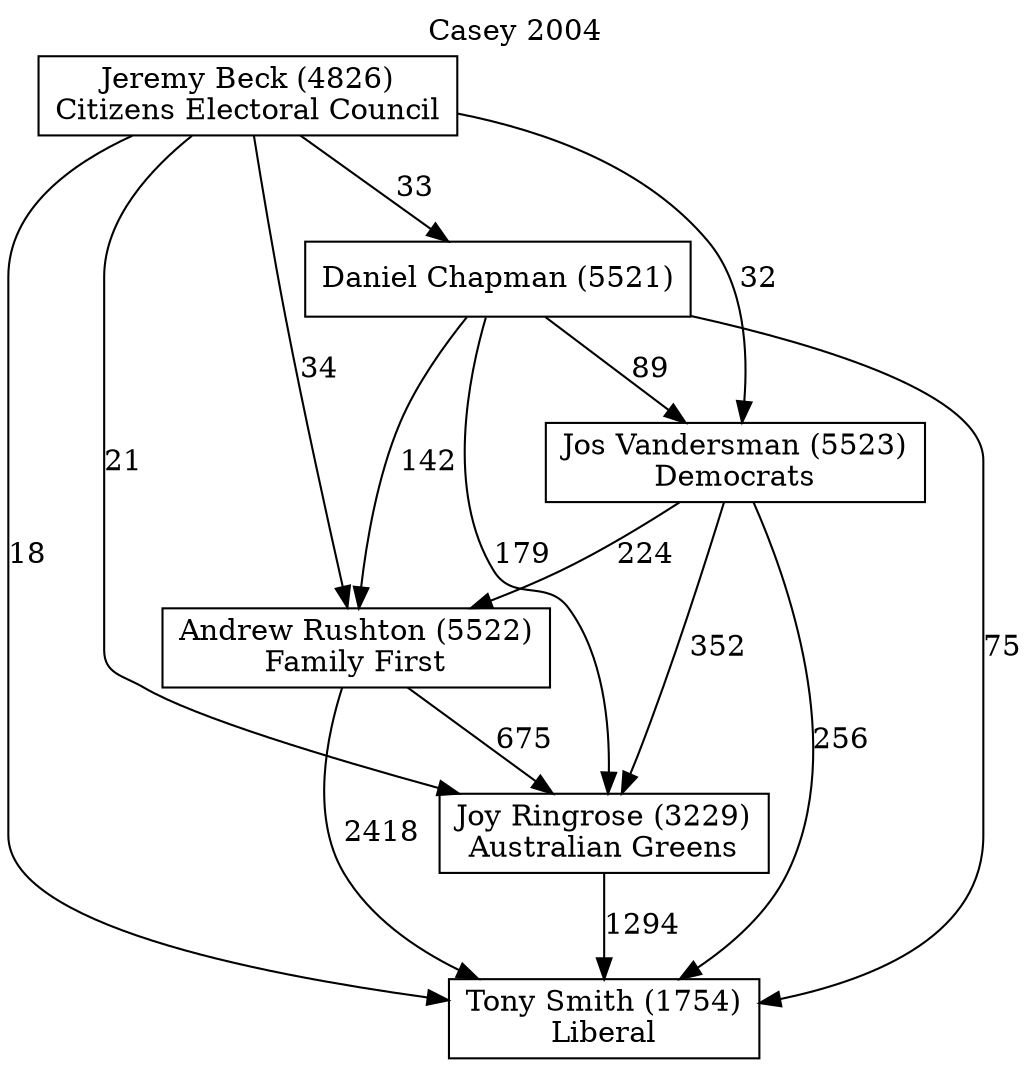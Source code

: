 // House preference flow
digraph "Tony Smith (1754)_Casey_2004" {
	graph [label="Casey 2004" labelloc=t mclimit=2]
	node [shape=box]
	"Tony Smith (1754)" [label="Tony Smith (1754)
Liberal"]
	"Joy Ringrose (3229)" [label="Joy Ringrose (3229)
Australian Greens"]
	"Andrew Rushton (5522)" [label="Andrew Rushton (5522)
Family First"]
	"Jos Vandersman (5523)" [label="Jos Vandersman (5523)
Democrats"]
	"Daniel Chapman (5521)" [label="Daniel Chapman (5521)
"]
	"Jeremy Beck (4826)" [label="Jeremy Beck (4826)
Citizens Electoral Council"]
	"Joy Ringrose (3229)" -> "Tony Smith (1754)" [label=1294]
	"Andrew Rushton (5522)" -> "Joy Ringrose (3229)" [label=675]
	"Jos Vandersman (5523)" -> "Andrew Rushton (5522)" [label=224]
	"Daniel Chapman (5521)" -> "Jos Vandersman (5523)" [label=89]
	"Jeremy Beck (4826)" -> "Daniel Chapman (5521)" [label=33]
	"Andrew Rushton (5522)" -> "Tony Smith (1754)" [label=2418]
	"Jos Vandersman (5523)" -> "Tony Smith (1754)" [label=256]
	"Daniel Chapman (5521)" -> "Tony Smith (1754)" [label=75]
	"Jeremy Beck (4826)" -> "Tony Smith (1754)" [label=18]
	"Jeremy Beck (4826)" -> "Jos Vandersman (5523)" [label=32]
	"Daniel Chapman (5521)" -> "Andrew Rushton (5522)" [label=142]
	"Jeremy Beck (4826)" -> "Andrew Rushton (5522)" [label=34]
	"Jos Vandersman (5523)" -> "Joy Ringrose (3229)" [label=352]
	"Daniel Chapman (5521)" -> "Joy Ringrose (3229)" [label=179]
	"Jeremy Beck (4826)" -> "Joy Ringrose (3229)" [label=21]
}
